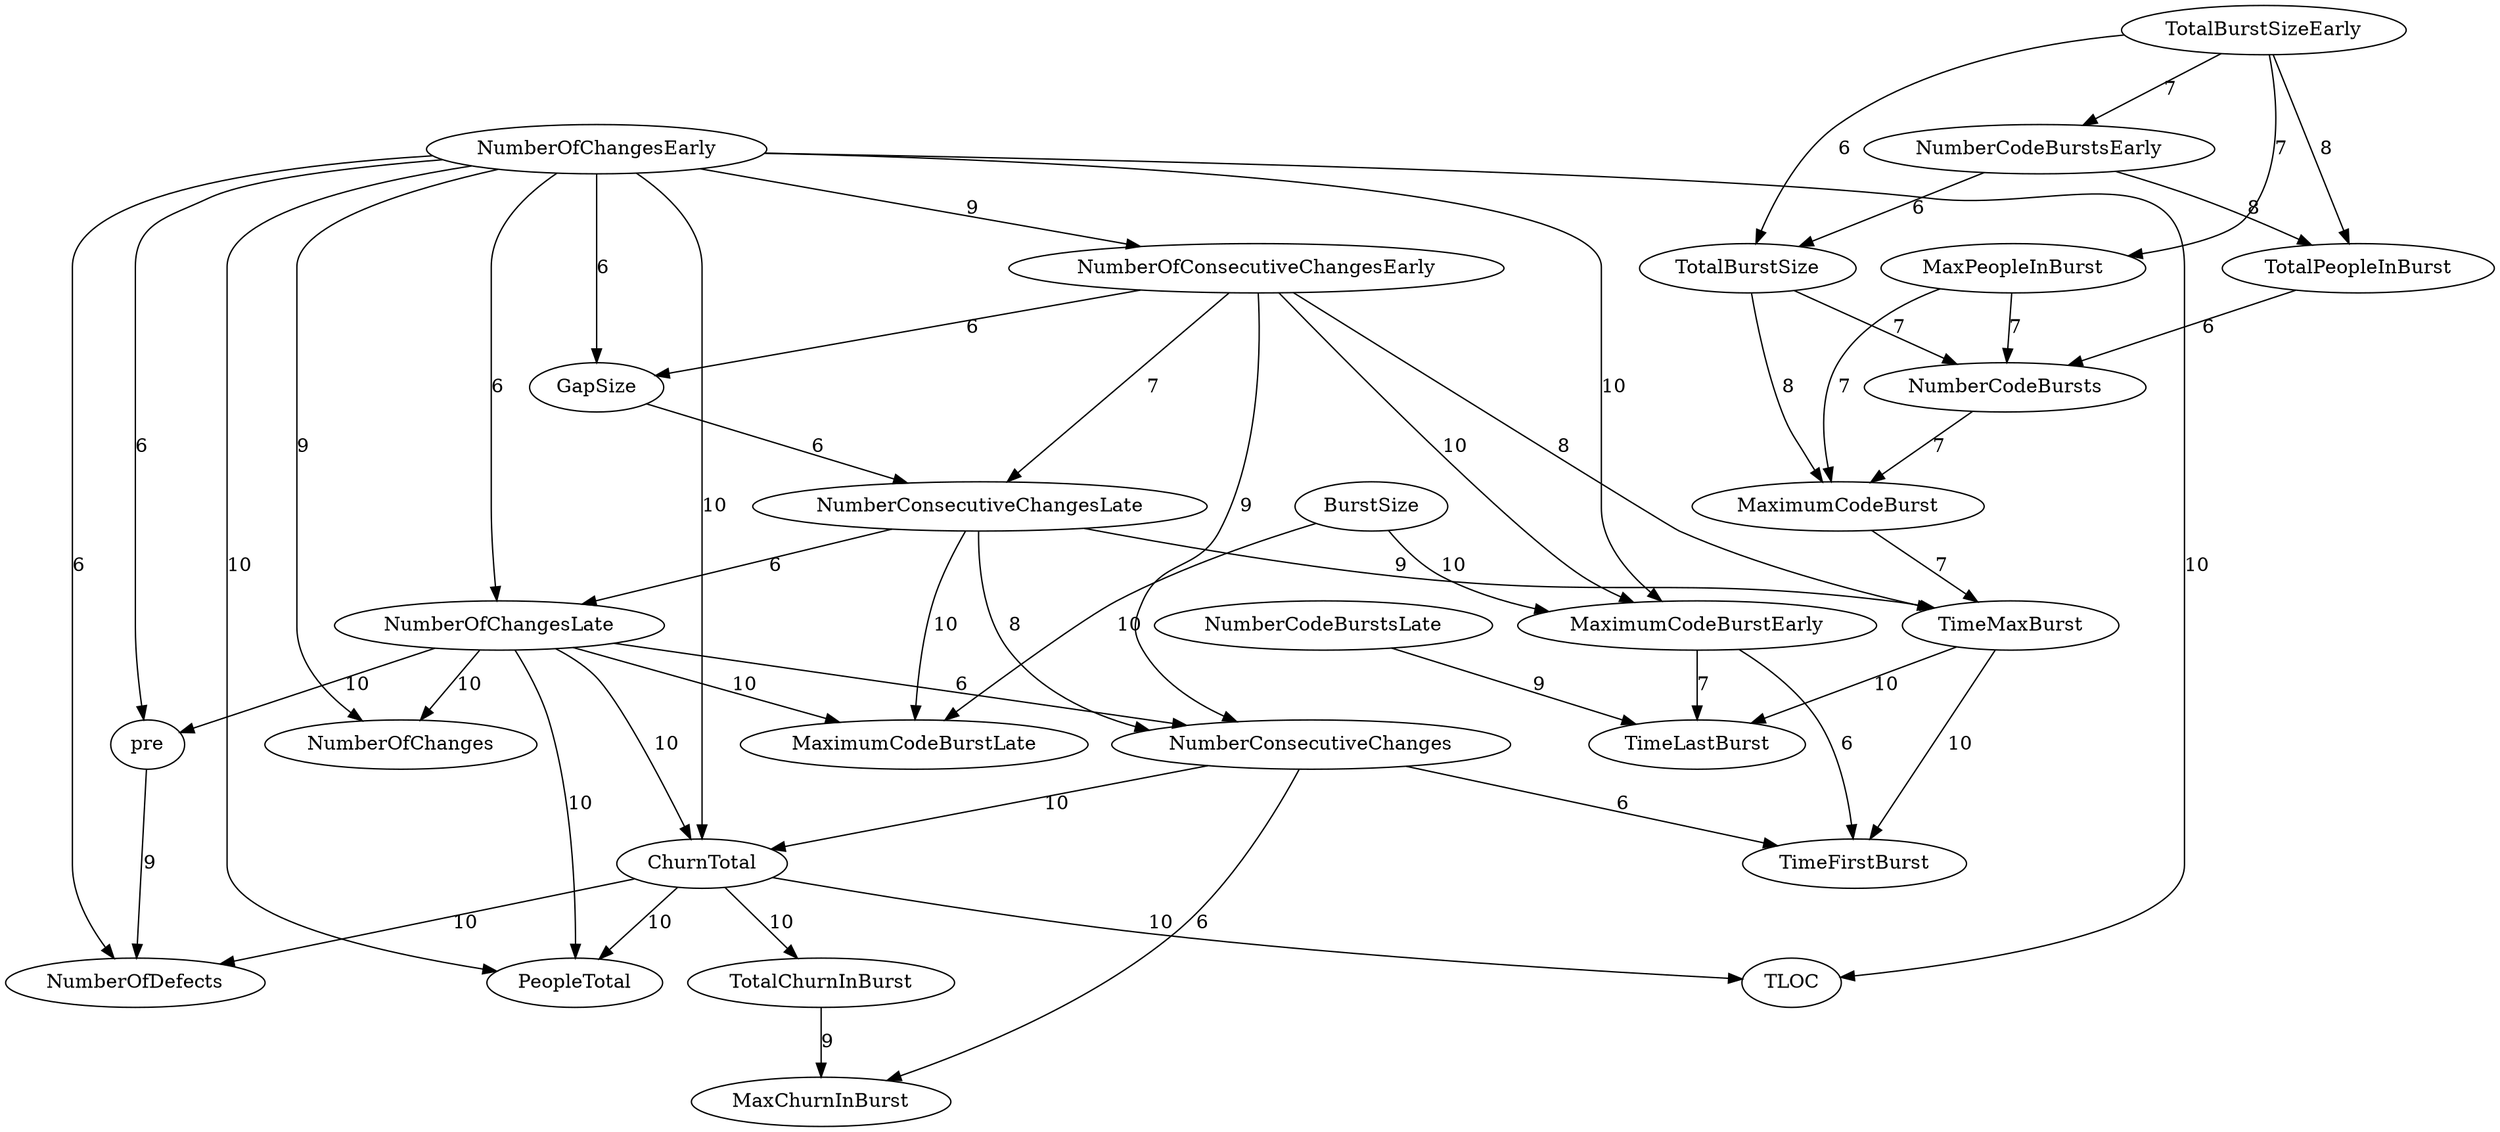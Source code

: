 digraph {
NumberOfChangesLate -> MaximumCodeBurstLate[label="10",weight="10"];
NumberOfChangesLate -> NumberOfChanges[label="10",weight="10"];
NumberOfChangesLate -> ChurnTotal[label="10",weight="10"];
NumberOfChangesLate -> PeopleTotal[label="10",weight="10"];
NumberOfChangesLate -> pre[label="10",weight="10"];
NumberOfChangesEarly -> MaximumCodeBurstEarly[label="10",weight="10"];
NumberOfChangesEarly -> ChurnTotal[label="10",weight="10"];
NumberOfChangesEarly -> PeopleTotal[label="10",weight="10"];
NumberOfChangesEarly -> TLOC[label="10",weight="10"];
ChurnTotal -> TotalChurnInBurst[label="10",weight="10"];
ChurnTotal -> PeopleTotal[label="10",weight="10"];
ChurnTotal -> NumberOfDefects[label="10",weight="10"];
ChurnTotal -> TLOC[label="10",weight="10"];
NumberOfConsecutiveChangesEarly -> MaximumCodeBurstEarly[label="10",weight="10"];
NumberConsecutiveChangesLate -> MaximumCodeBurstLate[label="10",weight="10"];
TimeMaxBurst -> TimeFirstBurst[label="10",weight="10"];
TimeMaxBurst -> TimeLastBurst[label="10",weight="10"];
NumberConsecutiveChanges -> ChurnTotal[label="10",weight="10"];
BurstSize -> MaximumCodeBurstLate[label="10",weight="10"];
BurstSize -> MaximumCodeBurstEarly[label="10",weight="10"];
NumberCodeBurstsLate -> TimeLastBurst[label="9",weight="9"];
NumberOfChangesEarly -> NumberOfChanges[label="9",weight="9"];
NumberOfChangesEarly -> NumberOfConsecutiveChangesEarly[label="9",weight="9"];
NumberOfConsecutiveChangesEarly -> NumberConsecutiveChanges[label="9",weight="9"];
NumberConsecutiveChangesLate -> TimeMaxBurst[label="9",weight="9"];
pre -> NumberOfDefects[label="9",weight="9"];
TotalChurnInBurst -> MaxChurnInBurst[label="9",weight="9"];
NumberCodeBurstsEarly -> TotalPeopleInBurst[label="8",weight="8"];
NumberOfConsecutiveChangesEarly -> TimeMaxBurst[label="8",weight="8"];
NumberConsecutiveChangesLate -> NumberConsecutiveChanges[label="8",weight="8"];
TotalBurstSizeEarly -> TotalPeopleInBurst[label="8",weight="8"];
TotalBurstSize -> MaximumCodeBurst[label="8",weight="8"];
MaxPeopleInBurst -> MaximumCodeBurst[label="7",weight="7"];
MaxPeopleInBurst -> NumberCodeBursts[label="7",weight="7"];
MaximumCodeBurstEarly -> TimeLastBurst[label="7",weight="7"];
MaximumCodeBurst -> TimeMaxBurst[label="7",weight="7"];
NumberOfConsecutiveChangesEarly -> NumberConsecutiveChangesLate[label="7",weight="7"];
TotalBurstSizeEarly -> MaxPeopleInBurst[label="7",weight="7"];
TotalBurstSizeEarly -> NumberCodeBurstsEarly[label="7",weight="7"];
TotalBurstSize -> NumberCodeBursts[label="7",weight="7"];
NumberCodeBursts -> MaximumCodeBurst[label="7",weight="7"];
NumberOfChangesEarly -> NumberOfChangesLate[label="6",weight="6"];
NumberOfChangesEarly -> GapSize[label="6",weight="6"];
NumberCodeBurstsEarly -> TotalBurstSize[label="6",weight="6"];
NumberOfConsecutiveChangesEarly -> GapSize[label="6",weight="6"];
NumberConsecutiveChangesLate -> NumberOfChangesLate[label="6",weight="6"];
TotalBurstSizeEarly -> TotalBurstSize[label="6",weight="6"];
NumberConsecutiveChanges -> MaxChurnInBurst[label="6",weight="6"];
TotalPeopleInBurst -> NumberCodeBursts[label="6",weight="6"];
NumberOfChangesLate -> NumberConsecutiveChanges[label="6",weight="6"];
NumberOfChangesEarly -> pre[label="6",weight="6"];
NumberOfChangesEarly -> NumberOfDefects[label="6",weight="6"];
MaximumCodeBurstEarly -> TimeFirstBurst[label="6",weight="6"];
NumberConsecutiveChanges -> TimeFirstBurst[label="6",weight="6"];
GapSize -> NumberConsecutiveChangesLate[label="6",weight="6"];
}